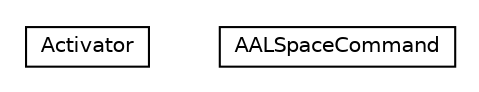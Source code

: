 #!/usr/local/bin/dot
#
# Class diagram 
# Generated by UMLGraph version R5_6-24-gf6e263 (http://www.umlgraph.org/)
#

digraph G {
	edge [fontname="Helvetica",fontsize=10,labelfontname="Helvetica",labelfontsize=10];
	node [fontname="Helvetica",fontsize=10,shape=plaintext];
	nodesep=0.25;
	ranksep=0.5;
	// org.universAAL.middleware.felix.shell.commands.Activator
	c601024 [label=<<table title="org.universAAL.middleware.felix.shell.commands.Activator" border="0" cellborder="1" cellspacing="0" cellpadding="2" port="p" href="./Activator.html">
		<tr><td><table border="0" cellspacing="0" cellpadding="1">
<tr><td align="center" balign="center"> Activator </td></tr>
		</table></td></tr>
		</table>>, URL="./Activator.html", fontname="Helvetica", fontcolor="black", fontsize=10.0];
	// org.universAAL.middleware.felix.shell.commands.AALSpaceCommand
	c601025 [label=<<table title="org.universAAL.middleware.felix.shell.commands.AALSpaceCommand" border="0" cellborder="1" cellspacing="0" cellpadding="2" port="p" href="./AALSpaceCommand.html">
		<tr><td><table border="0" cellspacing="0" cellpadding="1">
<tr><td align="center" balign="center"> AALSpaceCommand </td></tr>
		</table></td></tr>
		</table>>, URL="./AALSpaceCommand.html", fontname="Helvetica", fontcolor="black", fontsize=10.0];
}

